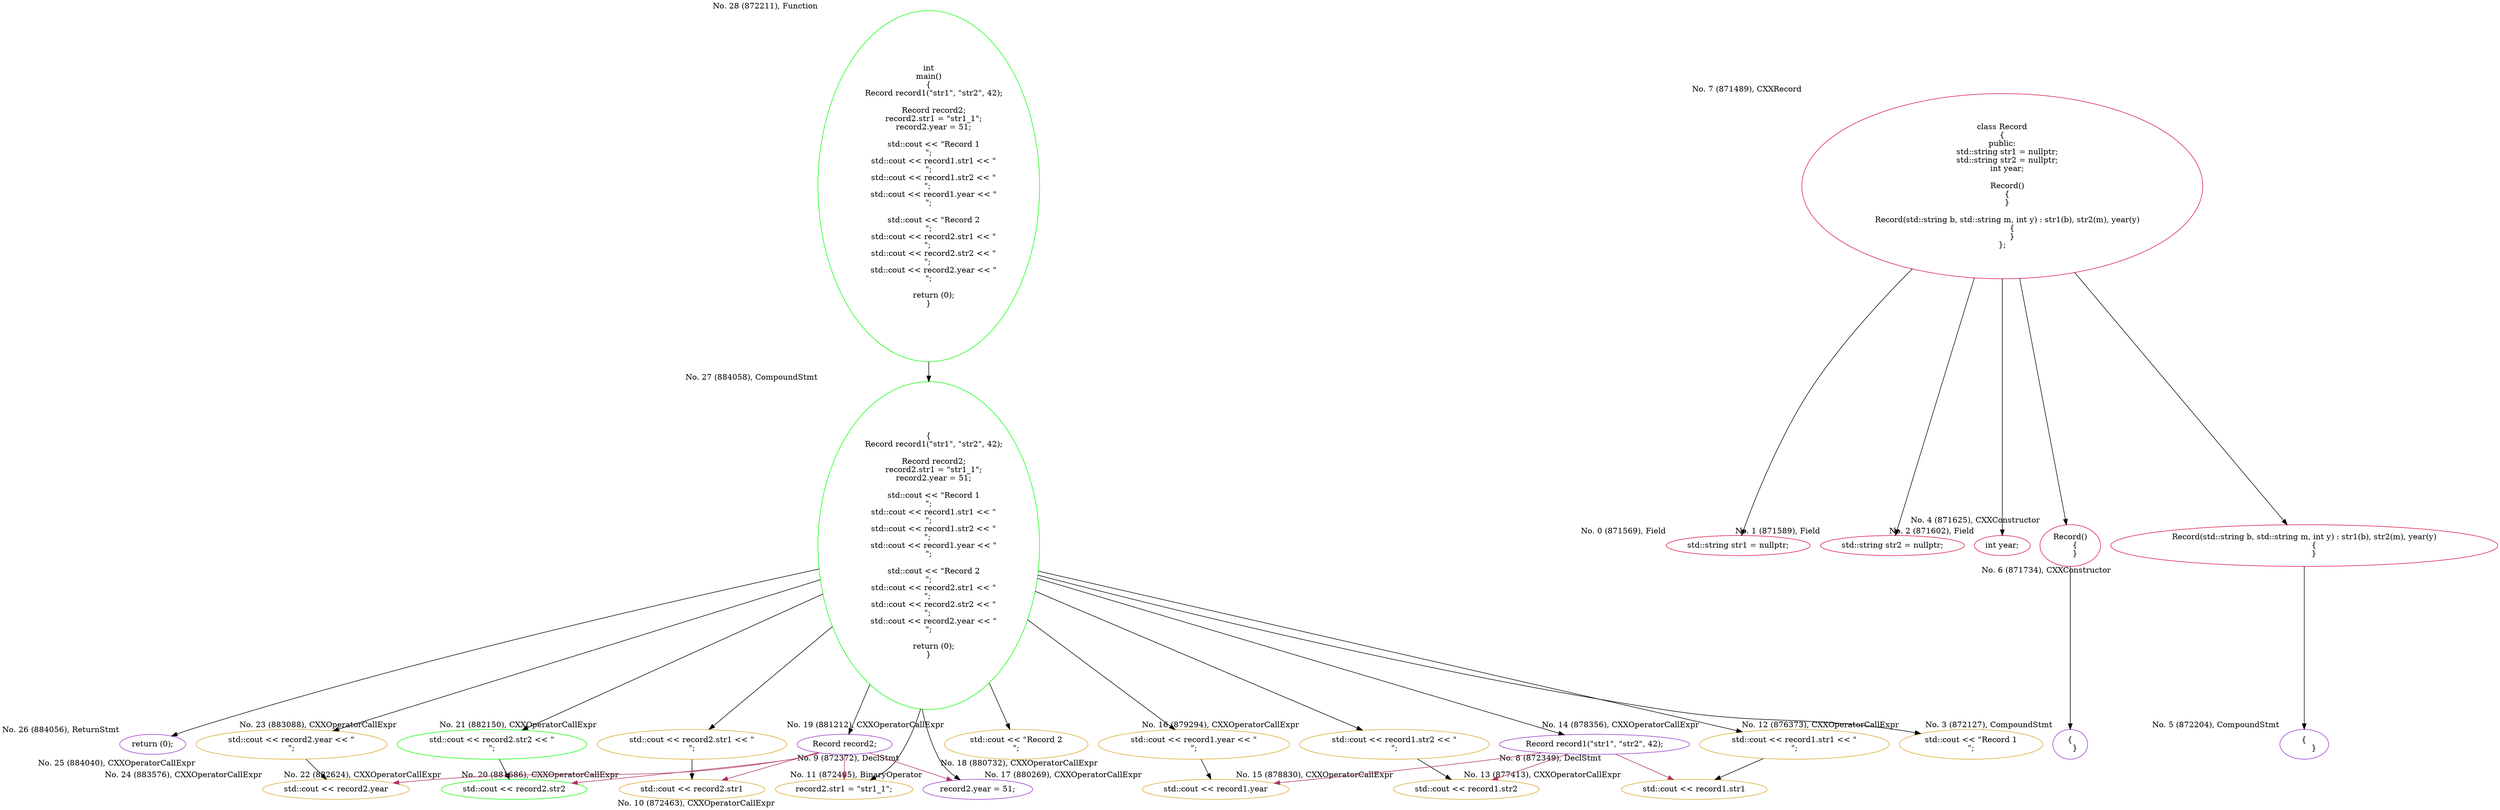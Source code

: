 digraph g {
forcelabels=true;
rankdir=TD;
28[label="int
main()
{
    Record record1(\"str1\", \"str2\", 42);

    Record record2;
    record2.str1 = \"str1_1\";
    record2.year = 51;

    std::cout << \"Record 1\n\";
    std::cout << record1.str1 << \"\n\";
    std::cout << record1.str2 << \"\n\"; 
    std::cout << record1.year << \"\n\";

    std::cout << \"Record 2\n\";
    std::cout << record2.str1 << \"\n\"; 
    std::cout << record2.str2 << \"\n\"; 
    std::cout << record2.year << \"\n\";
    
    return (0);
}", xlabel="No. 28 (872211), Function", color="green"];
27[label="{
    Record record1(\"str1\", \"str2\", 42);

    Record record2;
    record2.str1 = \"str1_1\";
    record2.year = 51;

    std::cout << \"Record 1\n\";
    std::cout << record1.str1 << \"\n\";
    std::cout << record1.str2 << \"\n\"; 
    std::cout << record1.year << \"\n\";

    std::cout << \"Record 2\n\";
    std::cout << record2.str1 << \"\n\"; 
    std::cout << record2.str2 << \"\n\"; 
    std::cout << record2.year << \"\n\";
    
    return (0);
}", xlabel="No. 27 (884058), CompoundStmt", color="green"];
26[label="return (0);", xlabel="No. 26 (884056), ReturnStmt", color="darkorchid"];
25[label="std::cout << record2.year << \"\n\";", xlabel="No. 25 (884040), CXXOperatorCallExpr", color="goldenrod"];
24[label="std::cout << record2.year", xlabel="No. 24 (883576), CXXOperatorCallExpr", color="goldenrod"];
23[label="std::cout << record2.str2 << \"\n\";", xlabel="No. 23 (883088), CXXOperatorCallExpr", color="green"];
22[label="std::cout << record2.str2", xlabel="No. 22 (882624), CXXOperatorCallExpr", color="green"];
21[label="std::cout << record2.str1 << \"\n\";", xlabel="No. 21 (882150), CXXOperatorCallExpr", color="goldenrod"];
20[label="std::cout << record2.str1", xlabel="No. 20 (881686), CXXOperatorCallExpr", color="goldenrod"];
19[label="std::cout << \"Record 2\n\";", xlabel="No. 19 (881212), CXXOperatorCallExpr", color="goldenrod"];
18[label="std::cout << record1.year << \"\n\";", xlabel="No. 18 (880732), CXXOperatorCallExpr", color="goldenrod"];
17[label="std::cout << record1.year", xlabel="No. 17 (880269), CXXOperatorCallExpr", color="goldenrod"];
16[label="std::cout << record1.str2 << \"\n\";", xlabel="No. 16 (879294), CXXOperatorCallExpr", color="goldenrod"];
15[label="std::cout << record1.str2", xlabel="No. 15 (878830), CXXOperatorCallExpr", color="goldenrod"];
14[label="std::cout << record1.str1 << \"\n\";", xlabel="No. 14 (878356), CXXOperatorCallExpr", color="goldenrod"];
13[label="std::cout << record1.str1", xlabel="No. 13 (877413), CXXOperatorCallExpr", color="goldenrod"];
0[label="std::string str1 = nullptr;", xlabel="No. 0 (871569), Field", color="crimson"];
1[label="std::string str2 = nullptr;", xlabel="No. 1 (871589), Field", color="crimson"];
2[label="int year;", xlabel="No. 2 (871602), Field", color="crimson"];
3[label="{
    }", xlabel="No. 3 (872127), CompoundStmt", color="darkorchid"];
4[label="Record()
    {
    }", xlabel="No. 4 (871625), CXXConstructor", color="crimson"];
5[label="{
	}", xlabel="No. 5 (872204), CompoundStmt", color="darkorchid"];
6[label="Record(std::string b, std::string m, int y) : str1(b), str2(m), year(y)
	{
	}", xlabel="No. 6 (871734), CXXConstructor", color="crimson"];
7[label="class Record
{
public:
    std::string str1 = nullptr;
    std::string str2 = nullptr;
    int year;

    Record()
    {
    }

    Record(std::string b, std::string m, int y) : str1(b), str2(m), year(y)
	{
	}
};", xlabel="No. 7 (871489), CXXRecord", color="crimson"];
8[label="Record record1(\"str1\", \"str2\", 42);", xlabel="No. 8 (872349), DeclStmt", color="darkorchid"];
9[label="Record record2;", xlabel="No. 9 (872372), DeclStmt", color="darkorchid"];
10[label="record2.str1 = \"str1_1\";", xlabel="No. 10 (872463), CXXOperatorCallExpr", color="goldenrod"];
11[label="record2.year = 51;", xlabel="No. 11 (872485), BinaryOperator", color="darkorchid"];
12[label="std::cout << \"Record 1\n\";", xlabel="No. 12 (876373), CXXOperatorCallExpr", color="goldenrod"];
28 -> 27;
25 -> 24;
23 -> 22;
21 -> 20;
18 -> 17;
16 -> 15;
27 -> 8;
27 -> 9;
27 -> 10;
27 -> 11;
27 -> 12;
27 -> 14;
27 -> 16;
27 -> 18;
27 -> 19;
27 -> 21;
27 -> 23;
27 -> 25;
27 -> 26;
14 -> 13;
7 -> 0;
7 -> 1;
7 -> 2;
7 -> 4;
7 -> 6;
6 -> 5;
4 -> 3;
8 -> 13 [color=maroon];
8 -> 15 [color=maroon];
8 -> 17 [color=maroon];
9 -> 10 [color=maroon];
9 -> 11 [color=maroon];
9 -> 20 [color=maroon];
9 -> 22 [color=maroon];
9 -> 24 [color=maroon];
}
